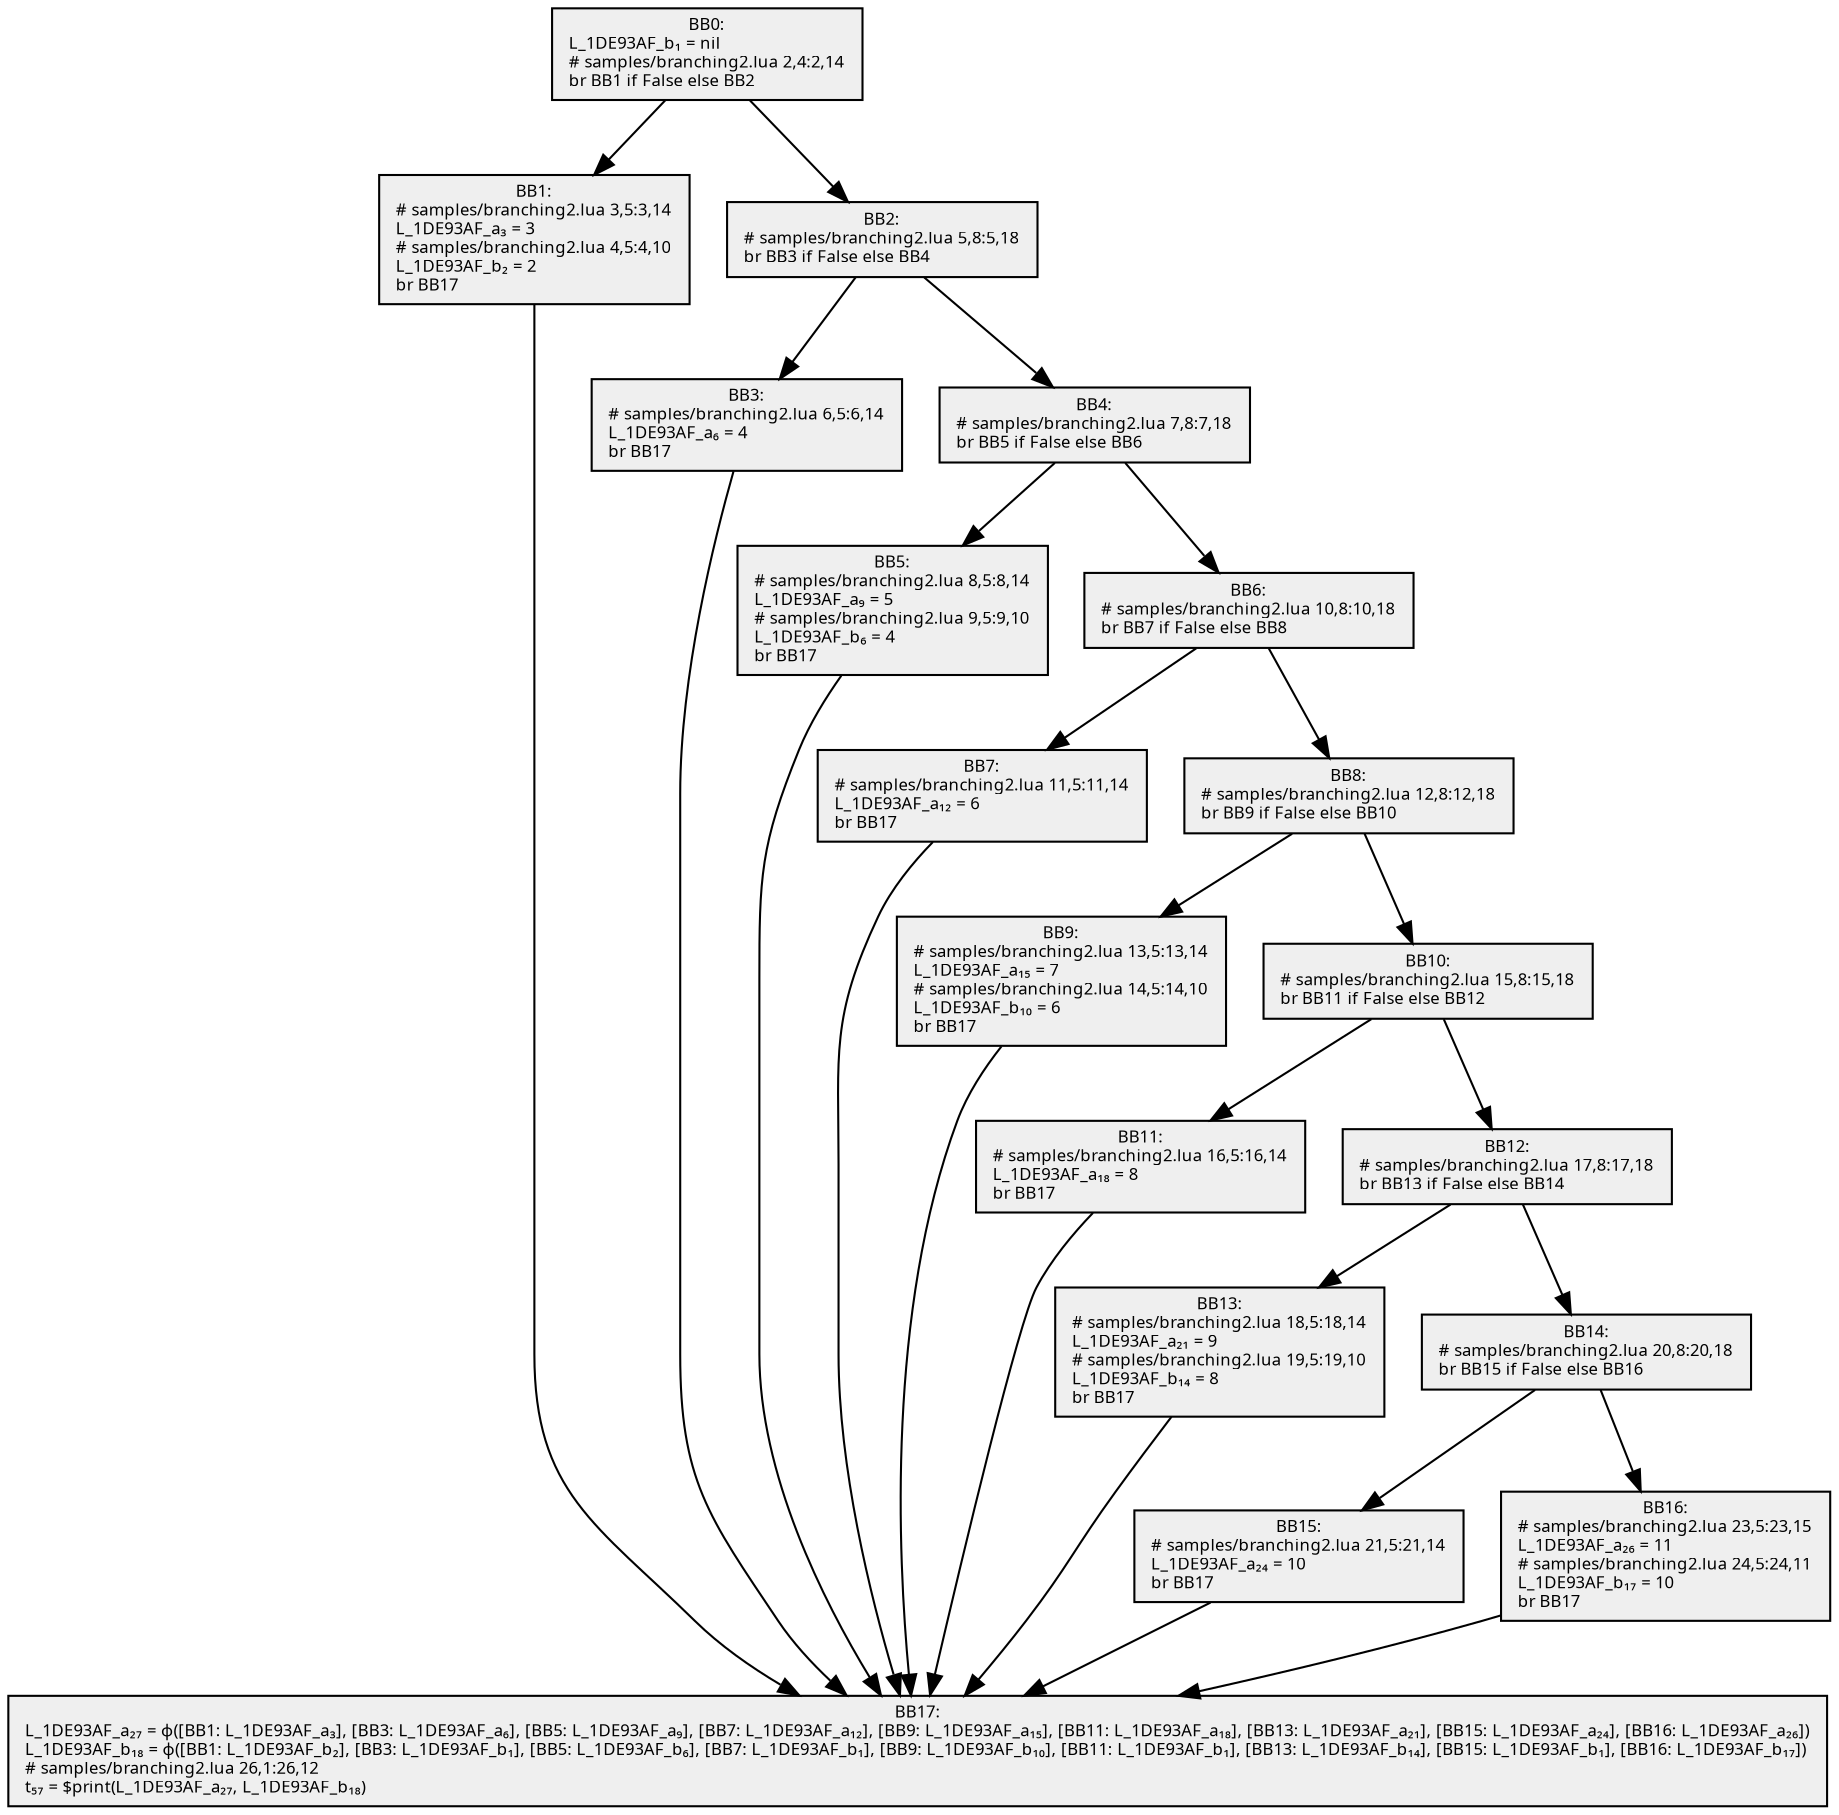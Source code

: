 digraph {
  node[shape=box style=filled fontsize=8 fontname="Cascadia Code" fillcolor="#efefef"];
  BB0 [label="BB0:\nL_1DE93AF_b₁ = nil\l# samples/branching2.lua 2,4:2,14\lbr BB1 if False else BB2\l"];
  BB1 [label="BB1:\n# samples/branching2.lua 3,5:3,14\lL_1DE93AF_a₃ = 3\l# samples/branching2.lua 4,5:4,10\lL_1DE93AF_b₂ = 2\lbr BB17\l"];
  BB2 [label="BB2:\n# samples/branching2.lua 5,8:5,18\lbr BB3 if False else BB4\l"];
  BB3 [label="BB3:\n# samples/branching2.lua 6,5:6,14\lL_1DE93AF_a₆ = 4\lbr BB17\l"];
  BB4 [label="BB4:\n# samples/branching2.lua 7,8:7,18\lbr BB5 if False else BB6\l"];
  BB5 [label="BB5:\n# samples/branching2.lua 8,5:8,14\lL_1DE93AF_a₉ = 5\l# samples/branching2.lua 9,5:9,10\lL_1DE93AF_b₆ = 4\lbr BB17\l"];
  BB6 [label="BB6:\n# samples/branching2.lua 10,8:10,18\lbr BB7 if False else BB8\l"];
  BB7 [label="BB7:\n# samples/branching2.lua 11,5:11,14\lL_1DE93AF_a₁₂ = 6\lbr BB17\l"];
  BB8 [label="BB8:\n# samples/branching2.lua 12,8:12,18\lbr BB9 if False else BB10\l"];
  BB9 [label="BB9:\n# samples/branching2.lua 13,5:13,14\lL_1DE93AF_a₁₅ = 7\l# samples/branching2.lua 14,5:14,10\lL_1DE93AF_b₁₀ = 6\lbr BB17\l"];
  BB10 [label="BB10:\n# samples/branching2.lua 15,8:15,18\lbr BB11 if False else BB12\l"];
  BB11 [label="BB11:\n# samples/branching2.lua 16,5:16,14\lL_1DE93AF_a₁₈ = 8\lbr BB17\l"];
  BB12 [label="BB12:\n# samples/branching2.lua 17,8:17,18\lbr BB13 if False else BB14\l"];
  BB13 [label="BB13:\n# samples/branching2.lua 18,5:18,14\lL_1DE93AF_a₂₁ = 9\l# samples/branching2.lua 19,5:19,10\lL_1DE93AF_b₁₄ = 8\lbr BB17\l"];
  BB14 [label="BB14:\n# samples/branching2.lua 20,8:20,18\lbr BB15 if False else BB16\l"];
  BB15 [label="BB15:\n# samples/branching2.lua 21,5:21,14\lL_1DE93AF_a₂₄ = 10\lbr BB17\l"];
  BB16 [label="BB16:\n# samples/branching2.lua 23,5:23,15\lL_1DE93AF_a₂₆ = 11\l# samples/branching2.lua 24,5:24,11\lL_1DE93AF_b₁₇ = 10\lbr BB17\l"];
  BB17 [label="BB17:\nL_1DE93AF_a₂₇ = ϕ([BB1: L_1DE93AF_a₃], [BB3: L_1DE93AF_a₆], [BB5: L_1DE93AF_a₉], [BB7: L_1DE93AF_a₁₂], [BB9: L_1DE93AF_a₁₅], [BB11: L_1DE93AF_a₁₈], [BB13: L_1DE93AF_a₂₁], [BB15: L_1DE93AF_a₂₄], [BB16: L_1DE93AF_a₂₆])\lL_1DE93AF_b₁₈ = ϕ([BB1: L_1DE93AF_b₂], [BB3: L_1DE93AF_b₁], [BB5: L_1DE93AF_b₆], [BB7: L_1DE93AF_b₁], [BB9: L_1DE93AF_b₁₀], [BB11: L_1DE93AF_b₁], [BB13: L_1DE93AF_b₁₄], [BB15: L_1DE93AF_b₁], [BB16: L_1DE93AF_b₁₇])\l# samples/branching2.lua 26,1:26,12\lt₅₇ = $print(L_1DE93AF_a₂₇, L_1DE93AF_b₁₈)\l"];

  BB0 -> BB1;
  BB0 -> BB2;
  BB2 -> BB3;
  BB2 -> BB4;
  BB4 -> BB5;
  BB4 -> BB6;
  BB6 -> BB7;
  BB6 -> BB8;
  BB8 -> BB9;
  BB8 -> BB10;
  BB10 -> BB11;
  BB10 -> BB12;
  BB12 -> BB13;
  BB12 -> BB14;
  BB14 -> BB15;
  BB14 -> BB16;
  BB1 -> BB17;
  BB3 -> BB17;
  BB5 -> BB17;
  BB7 -> BB17;
  BB9 -> BB17;
  BB11 -> BB17;
  BB13 -> BB17;
  BB15 -> BB17;
  BB16 -> BB17;
}
